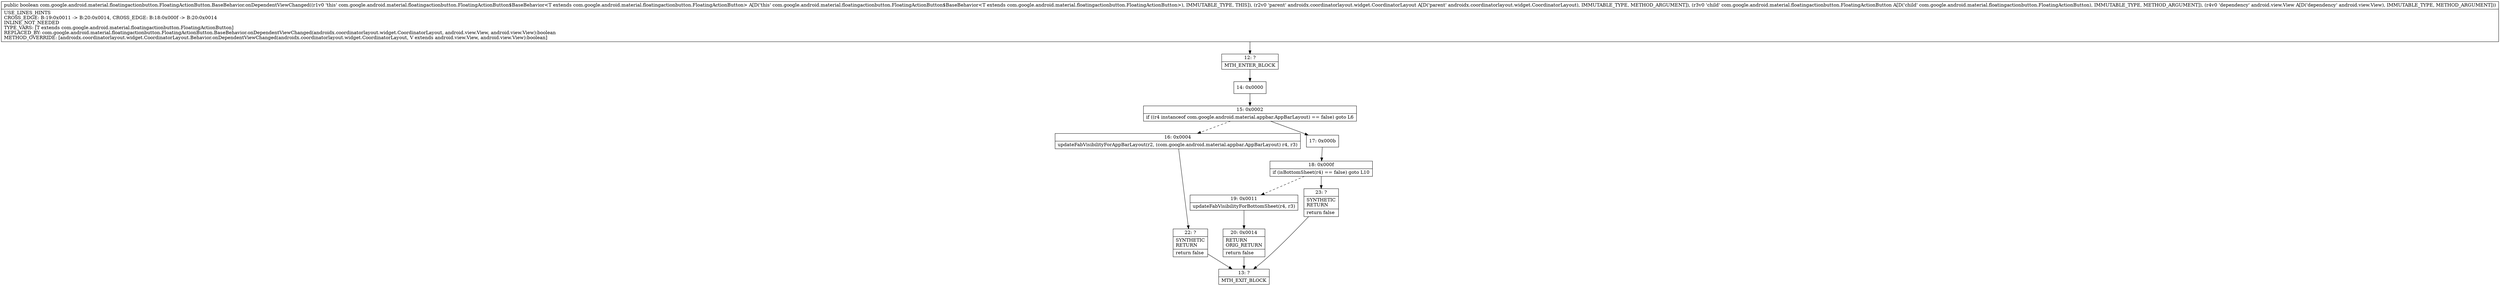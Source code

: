 digraph "CFG forcom.google.android.material.floatingactionbutton.FloatingActionButton.BaseBehavior.onDependentViewChanged(Landroidx\/coordinatorlayout\/widget\/CoordinatorLayout;Lcom\/google\/android\/material\/floatingactionbutton\/FloatingActionButton;Landroid\/view\/View;)Z" {
Node_12 [shape=record,label="{12\:\ ?|MTH_ENTER_BLOCK\l}"];
Node_14 [shape=record,label="{14\:\ 0x0000}"];
Node_15 [shape=record,label="{15\:\ 0x0002|if ((r4 instanceof com.google.android.material.appbar.AppBarLayout) == false) goto L6\l}"];
Node_16 [shape=record,label="{16\:\ 0x0004|updateFabVisibilityForAppBarLayout(r2, (com.google.android.material.appbar.AppBarLayout) r4, r3)\l}"];
Node_22 [shape=record,label="{22\:\ ?|SYNTHETIC\lRETURN\l|return false\l}"];
Node_13 [shape=record,label="{13\:\ ?|MTH_EXIT_BLOCK\l}"];
Node_17 [shape=record,label="{17\:\ 0x000b}"];
Node_18 [shape=record,label="{18\:\ 0x000f|if (isBottomSheet(r4) == false) goto L10\l}"];
Node_19 [shape=record,label="{19\:\ 0x0011|updateFabVisibilityForBottomSheet(r4, r3)\l}"];
Node_20 [shape=record,label="{20\:\ 0x0014|RETURN\lORIG_RETURN\l|return false\l}"];
Node_23 [shape=record,label="{23\:\ ?|SYNTHETIC\lRETURN\l|return false\l}"];
MethodNode[shape=record,label="{public boolean com.google.android.material.floatingactionbutton.FloatingActionButton.BaseBehavior.onDependentViewChanged((r1v0 'this' com.google.android.material.floatingactionbutton.FloatingActionButton$BaseBehavior\<T extends com.google.android.material.floatingactionbutton.FloatingActionButton\> A[D('this' com.google.android.material.floatingactionbutton.FloatingActionButton$BaseBehavior\<T extends com.google.android.material.floatingactionbutton.FloatingActionButton\>), IMMUTABLE_TYPE, THIS]), (r2v0 'parent' androidx.coordinatorlayout.widget.CoordinatorLayout A[D('parent' androidx.coordinatorlayout.widget.CoordinatorLayout), IMMUTABLE_TYPE, METHOD_ARGUMENT]), (r3v0 'child' com.google.android.material.floatingactionbutton.FloatingActionButton A[D('child' com.google.android.material.floatingactionbutton.FloatingActionButton), IMMUTABLE_TYPE, METHOD_ARGUMENT]), (r4v0 'dependency' android.view.View A[D('dependency' android.view.View), IMMUTABLE_TYPE, METHOD_ARGUMENT]))  | USE_LINES_HINTS\lCROSS_EDGE: B:19:0x0011 \-\> B:20:0x0014, CROSS_EDGE: B:18:0x000f \-\> B:20:0x0014\lINLINE_NOT_NEEDED\lTYPE_VARS: [T extends com.google.android.material.floatingactionbutton.FloatingActionButton]\lREPLACED_BY: com.google.android.material.floatingactionbutton.FloatingActionButton.BaseBehavior.onDependentViewChanged(androidx.coordinatorlayout.widget.CoordinatorLayout, android.view.View, android.view.View):boolean\lMETHOD_OVERRIDE: [androidx.coordinatorlayout.widget.CoordinatorLayout.Behavior.onDependentViewChanged(androidx.coordinatorlayout.widget.CoordinatorLayout, V extends android.view.View, android.view.View):boolean]\l}"];
MethodNode -> Node_12;Node_12 -> Node_14;
Node_14 -> Node_15;
Node_15 -> Node_16[style=dashed];
Node_15 -> Node_17;
Node_16 -> Node_22;
Node_22 -> Node_13;
Node_17 -> Node_18;
Node_18 -> Node_19[style=dashed];
Node_18 -> Node_23;
Node_19 -> Node_20;
Node_20 -> Node_13;
Node_23 -> Node_13;
}

